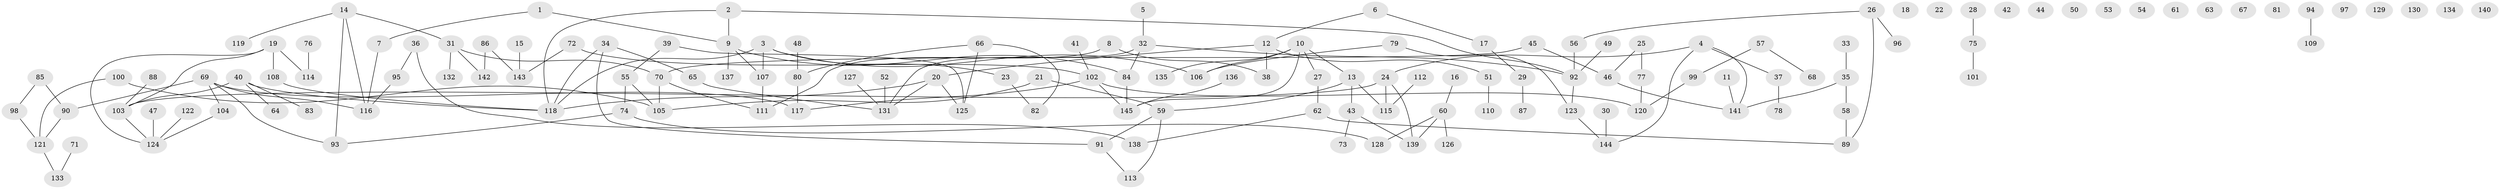// coarse degree distribution, {2: 0.1919191919191919, 3: 0.18181818181818182, 4: 0.16161616161616163, 6: 0.06060606060606061, 1: 0.23232323232323232, 0: 0.16161616161616163, 5: 0.010101010101010102}
// Generated by graph-tools (version 1.1) at 2025/23/03/03/25 07:23:28]
// undirected, 145 vertices, 158 edges
graph export_dot {
graph [start="1"]
  node [color=gray90,style=filled];
  1;
  2;
  3;
  4;
  5;
  6;
  7;
  8;
  9;
  10;
  11;
  12;
  13;
  14;
  15;
  16;
  17;
  18;
  19;
  20;
  21;
  22;
  23;
  24;
  25;
  26;
  27;
  28;
  29;
  30;
  31;
  32;
  33;
  34;
  35;
  36;
  37;
  38;
  39;
  40;
  41;
  42;
  43;
  44;
  45;
  46;
  47;
  48;
  49;
  50;
  51;
  52;
  53;
  54;
  55;
  56;
  57;
  58;
  59;
  60;
  61;
  62;
  63;
  64;
  65;
  66;
  67;
  68;
  69;
  70;
  71;
  72;
  73;
  74;
  75;
  76;
  77;
  78;
  79;
  80;
  81;
  82;
  83;
  84;
  85;
  86;
  87;
  88;
  89;
  90;
  91;
  92;
  93;
  94;
  95;
  96;
  97;
  98;
  99;
  100;
  101;
  102;
  103;
  104;
  105;
  106;
  107;
  108;
  109;
  110;
  111;
  112;
  113;
  114;
  115;
  116;
  117;
  118;
  119;
  120;
  121;
  122;
  123;
  124;
  125;
  126;
  127;
  128;
  129;
  130;
  131;
  132;
  133;
  134;
  135;
  136;
  137;
  138;
  139;
  140;
  141;
  142;
  143;
  144;
  145;
  1 -- 7;
  1 -- 9;
  2 -- 9;
  2 -- 92;
  2 -- 118;
  3 -- 23;
  3 -- 106;
  3 -- 107;
  3 -- 118;
  4 -- 24;
  4 -- 37;
  4 -- 141;
  4 -- 144;
  5 -- 32;
  6 -- 12;
  6 -- 17;
  7 -- 116;
  8 -- 38;
  8 -- 111;
  9 -- 84;
  9 -- 107;
  9 -- 137;
  10 -- 13;
  10 -- 27;
  10 -- 106;
  10 -- 135;
  10 -- 145;
  11 -- 141;
  12 -- 20;
  12 -- 38;
  12 -- 51;
  13 -- 43;
  13 -- 59;
  13 -- 115;
  14 -- 31;
  14 -- 93;
  14 -- 116;
  14 -- 119;
  15 -- 143;
  16 -- 60;
  17 -- 29;
  19 -- 103;
  19 -- 108;
  19 -- 114;
  19 -- 124;
  20 -- 118;
  20 -- 125;
  20 -- 131;
  21 -- 59;
  21 -- 105;
  23 -- 82;
  24 -- 103;
  24 -- 115;
  24 -- 139;
  25 -- 46;
  25 -- 77;
  26 -- 56;
  26 -- 89;
  26 -- 96;
  27 -- 62;
  28 -- 75;
  29 -- 87;
  30 -- 144;
  31 -- 70;
  31 -- 132;
  31 -- 142;
  32 -- 84;
  32 -- 92;
  32 -- 131;
  33 -- 35;
  34 -- 65;
  34 -- 91;
  34 -- 118;
  35 -- 58;
  35 -- 141;
  36 -- 95;
  36 -- 138;
  37 -- 78;
  39 -- 55;
  39 -- 125;
  40 -- 64;
  40 -- 83;
  40 -- 103;
  40 -- 118;
  41 -- 102;
  43 -- 73;
  43 -- 139;
  45 -- 46;
  45 -- 70;
  46 -- 141;
  47 -- 124;
  48 -- 80;
  49 -- 92;
  51 -- 110;
  52 -- 131;
  55 -- 74;
  55 -- 105;
  56 -- 92;
  57 -- 68;
  57 -- 99;
  58 -- 89;
  59 -- 91;
  59 -- 113;
  60 -- 126;
  60 -- 128;
  60 -- 139;
  62 -- 89;
  62 -- 138;
  65 -- 131;
  66 -- 80;
  66 -- 82;
  66 -- 125;
  69 -- 90;
  69 -- 93;
  69 -- 104;
  69 -- 116;
  69 -- 117;
  70 -- 105;
  70 -- 111;
  71 -- 133;
  72 -- 102;
  72 -- 143;
  74 -- 93;
  74 -- 128;
  75 -- 101;
  76 -- 114;
  77 -- 120;
  79 -- 106;
  79 -- 123;
  80 -- 117;
  84 -- 145;
  85 -- 90;
  85 -- 98;
  86 -- 142;
  86 -- 143;
  88 -- 103;
  90 -- 121;
  91 -- 113;
  92 -- 123;
  94 -- 109;
  95 -- 116;
  98 -- 121;
  99 -- 120;
  100 -- 105;
  100 -- 121;
  102 -- 117;
  102 -- 120;
  102 -- 145;
  103 -- 124;
  104 -- 124;
  107 -- 111;
  108 -- 118;
  112 -- 115;
  121 -- 133;
  122 -- 124;
  123 -- 144;
  127 -- 131;
  136 -- 145;
}
